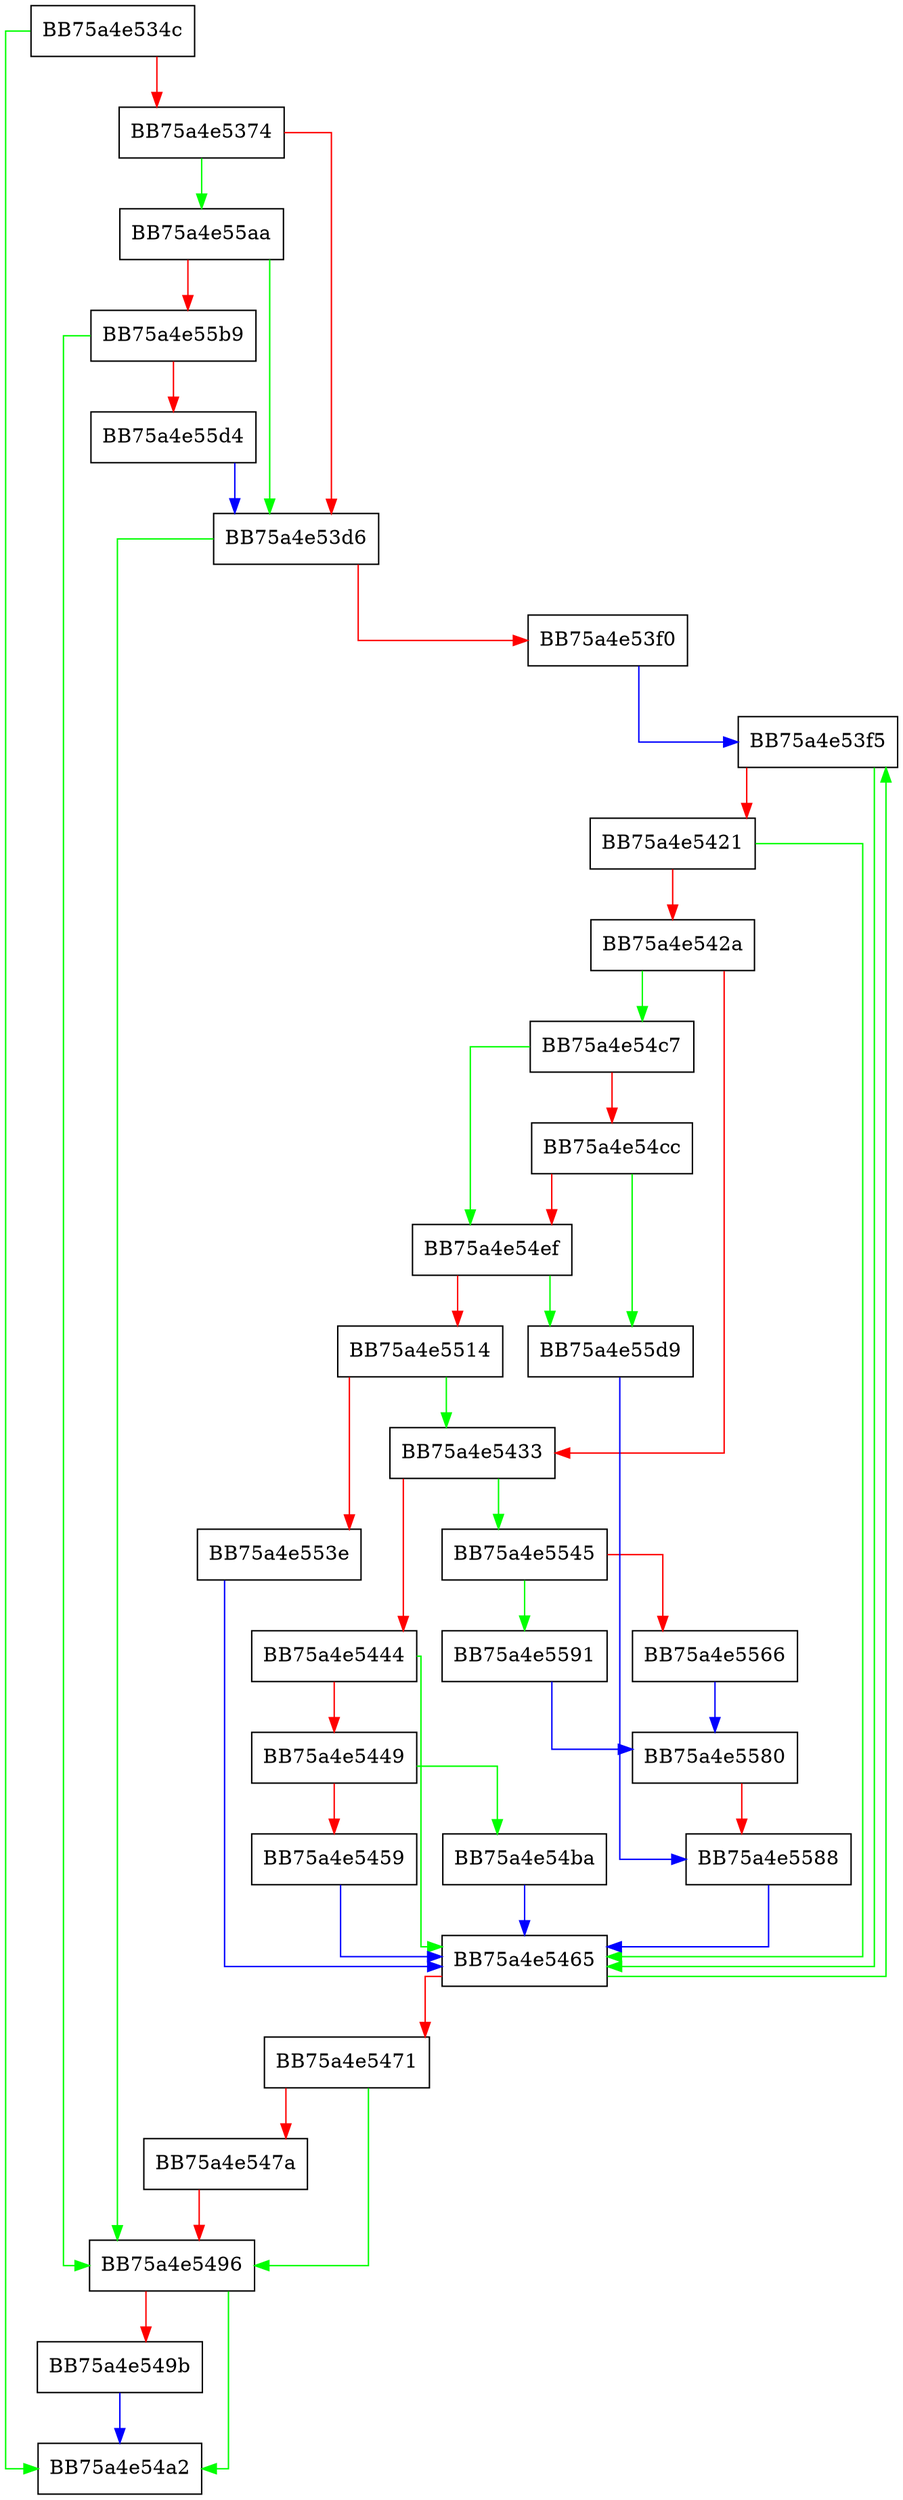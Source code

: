 digraph pe_apply_imports {
  node [shape="box"];
  graph [splines=ortho];
  BB75a4e534c -> BB75a4e54a2 [color="green"];
  BB75a4e534c -> BB75a4e5374 [color="red"];
  BB75a4e5374 -> BB75a4e55aa [color="green"];
  BB75a4e5374 -> BB75a4e53d6 [color="red"];
  BB75a4e53d6 -> BB75a4e5496 [color="green"];
  BB75a4e53d6 -> BB75a4e53f0 [color="red"];
  BB75a4e53f0 -> BB75a4e53f5 [color="blue"];
  BB75a4e53f5 -> BB75a4e5465 [color="green"];
  BB75a4e53f5 -> BB75a4e5421 [color="red"];
  BB75a4e5421 -> BB75a4e5465 [color="green"];
  BB75a4e5421 -> BB75a4e542a [color="red"];
  BB75a4e542a -> BB75a4e54c7 [color="green"];
  BB75a4e542a -> BB75a4e5433 [color="red"];
  BB75a4e5433 -> BB75a4e5545 [color="green"];
  BB75a4e5433 -> BB75a4e5444 [color="red"];
  BB75a4e5444 -> BB75a4e5465 [color="green"];
  BB75a4e5444 -> BB75a4e5449 [color="red"];
  BB75a4e5449 -> BB75a4e54ba [color="green"];
  BB75a4e5449 -> BB75a4e5459 [color="red"];
  BB75a4e5459 -> BB75a4e5465 [color="blue"];
  BB75a4e5465 -> BB75a4e53f5 [color="green"];
  BB75a4e5465 -> BB75a4e5471 [color="red"];
  BB75a4e5471 -> BB75a4e5496 [color="green"];
  BB75a4e5471 -> BB75a4e547a [color="red"];
  BB75a4e547a -> BB75a4e5496 [color="red"];
  BB75a4e5496 -> BB75a4e54a2 [color="green"];
  BB75a4e5496 -> BB75a4e549b [color="red"];
  BB75a4e549b -> BB75a4e54a2 [color="blue"];
  BB75a4e54ba -> BB75a4e5465 [color="blue"];
  BB75a4e54c7 -> BB75a4e54ef [color="green"];
  BB75a4e54c7 -> BB75a4e54cc [color="red"];
  BB75a4e54cc -> BB75a4e55d9 [color="green"];
  BB75a4e54cc -> BB75a4e54ef [color="red"];
  BB75a4e54ef -> BB75a4e55d9 [color="green"];
  BB75a4e54ef -> BB75a4e5514 [color="red"];
  BB75a4e5514 -> BB75a4e5433 [color="green"];
  BB75a4e5514 -> BB75a4e553e [color="red"];
  BB75a4e553e -> BB75a4e5465 [color="blue"];
  BB75a4e5545 -> BB75a4e5591 [color="green"];
  BB75a4e5545 -> BB75a4e5566 [color="red"];
  BB75a4e5566 -> BB75a4e5580 [color="blue"];
  BB75a4e5580 -> BB75a4e5588 [color="red"];
  BB75a4e5588 -> BB75a4e5465 [color="blue"];
  BB75a4e5591 -> BB75a4e5580 [color="blue"];
  BB75a4e55aa -> BB75a4e53d6 [color="green"];
  BB75a4e55aa -> BB75a4e55b9 [color="red"];
  BB75a4e55b9 -> BB75a4e5496 [color="green"];
  BB75a4e55b9 -> BB75a4e55d4 [color="red"];
  BB75a4e55d4 -> BB75a4e53d6 [color="blue"];
  BB75a4e55d9 -> BB75a4e5588 [color="blue"];
}